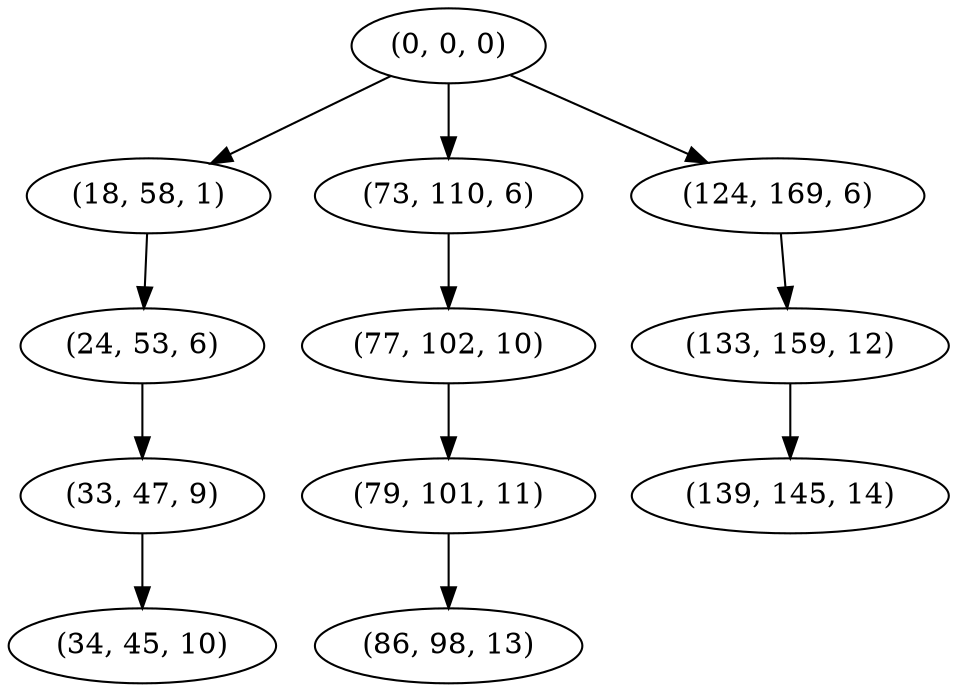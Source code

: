 digraph tree {
    "(0, 0, 0)";
    "(18, 58, 1)";
    "(24, 53, 6)";
    "(33, 47, 9)";
    "(34, 45, 10)";
    "(73, 110, 6)";
    "(77, 102, 10)";
    "(79, 101, 11)";
    "(86, 98, 13)";
    "(124, 169, 6)";
    "(133, 159, 12)";
    "(139, 145, 14)";
    "(0, 0, 0)" -> "(18, 58, 1)";
    "(0, 0, 0)" -> "(73, 110, 6)";
    "(0, 0, 0)" -> "(124, 169, 6)";
    "(18, 58, 1)" -> "(24, 53, 6)";
    "(24, 53, 6)" -> "(33, 47, 9)";
    "(33, 47, 9)" -> "(34, 45, 10)";
    "(73, 110, 6)" -> "(77, 102, 10)";
    "(77, 102, 10)" -> "(79, 101, 11)";
    "(79, 101, 11)" -> "(86, 98, 13)";
    "(124, 169, 6)" -> "(133, 159, 12)";
    "(133, 159, 12)" -> "(139, 145, 14)";
}
